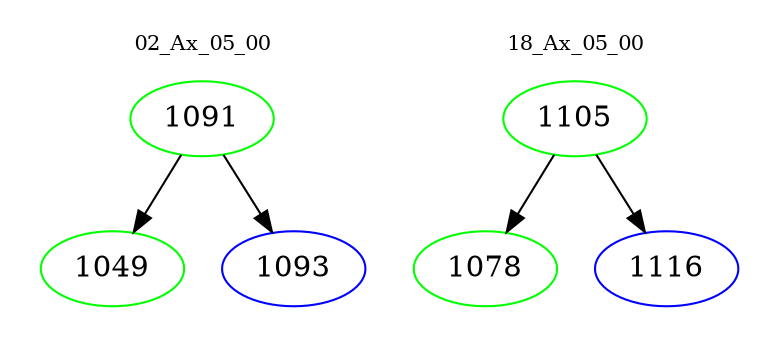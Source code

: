 digraph{
subgraph cluster_0 {
color = white
label = "02_Ax_05_00";
fontsize=10;
T0_1091 [label="1091", color="green"]
T0_1091 -> T0_1049 [color="black"]
T0_1049 [label="1049", color="green"]
T0_1091 -> T0_1093 [color="black"]
T0_1093 [label="1093", color="blue"]
}
subgraph cluster_1 {
color = white
label = "18_Ax_05_00";
fontsize=10;
T1_1105 [label="1105", color="green"]
T1_1105 -> T1_1078 [color="black"]
T1_1078 [label="1078", color="green"]
T1_1105 -> T1_1116 [color="black"]
T1_1116 [label="1116", color="blue"]
}
}
